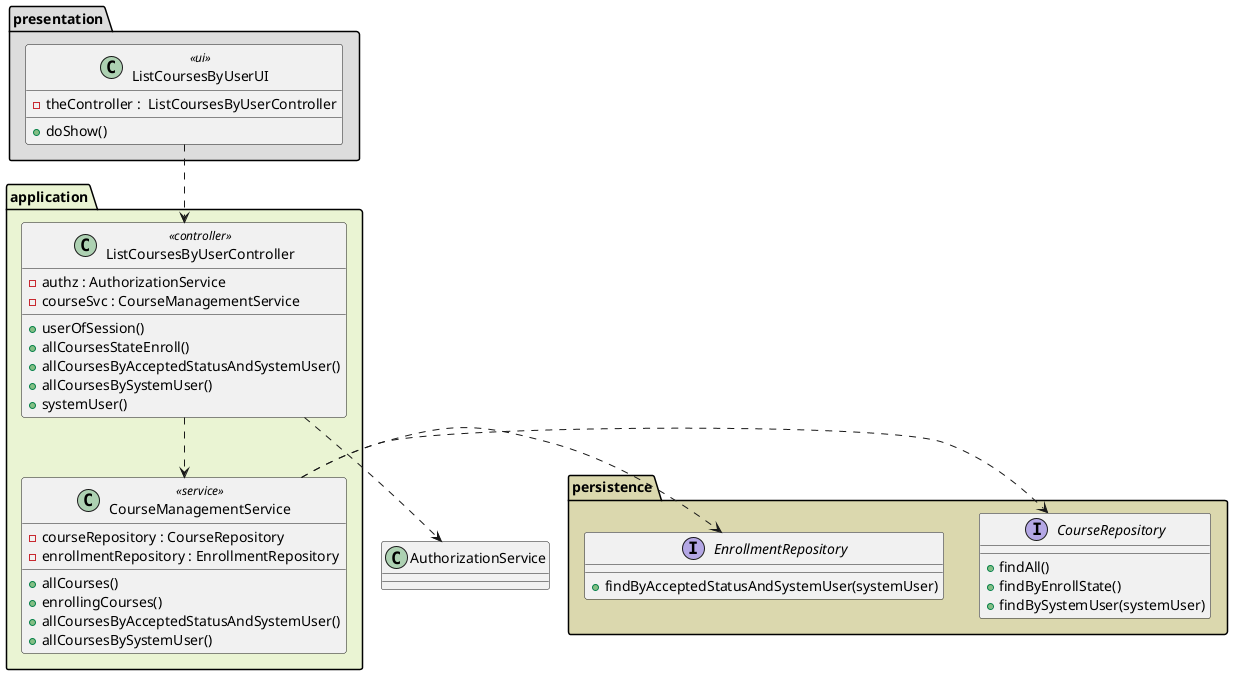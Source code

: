 @startuml
'https://plantuml.com/class-diagram

package "presentation" #DDDDDD{
    class  ListCoursesByUserUI  <<ui>>{
    - theController :  ListCoursesByUserController
    + doShow()
    }
}


    package "persistence" #dbd8ae{
       interface CourseRepository{
        + findAll()
        + findByEnrollState()
        + findBySystemUser(systemUser)
       }
        interface EnrollmentRepository{
               + findByAcceptedStatusAndSystemUser(systemUser)
       }
    }
package "application" #eaf4d3{
    class  ListCoursesByUserController <<controller>>{
        - authz : AuthorizationService
        - courseSvc : CourseManagementService
        + userOfSession()
        + allCoursesStateEnroll()
        + allCoursesByAcceptedStatusAndSystemUser()
        + allCoursesBySystemUser()
        + systemUser()
    }

    class CourseManagementService <<service>>{
         - courseRepository : CourseRepository
         - enrollmentRepository : EnrollmentRepository
          + allCourses()
          + enrollingCourses()
          + allCoursesByAcceptedStatusAndSystemUser()
          + allCoursesBySystemUser()
    }

}



ListCoursesByUserController .-> AuthorizationService
ListCoursesByUserUI .-> ListCoursesByUserController
ListCoursesByUserController .-> CourseManagementService



CourseManagementService .> CourseRepository
CourseManagementService .> EnrollmentRepository

@enduml

